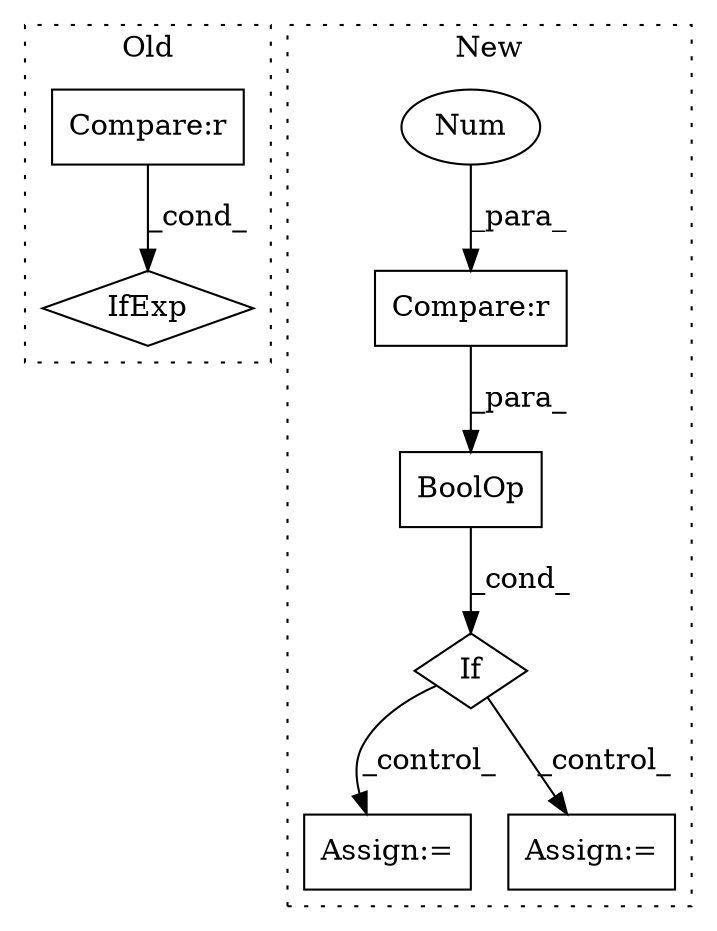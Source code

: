 digraph G {
subgraph cluster0 {
1 [label="IfExp" a="51" s="11584,11614" l="4,6" shape="diamond"];
8 [label="Compare:r" a="40" s="11588" l="26" shape="box"];
label = "Old";
style="dotted";
}
subgraph cluster1 {
2 [label="BoolOp" a="72" s="11549" l="55" shape="box"];
3 [label="If" a="96" s="11546" l="3" shape="diamond"];
4 [label="Assign:=" a="68" s="11631" l="3" shape="box"];
5 [label="Compare:r" a="40" s="11581" l="23" shape="box"];
6 [label="Assign:=" a="68" s="11706" l="3" shape="box"];
7 [label="Num" a="76" s="11602" l="2" shape="ellipse"];
label = "New";
style="dotted";
}
2 -> 3 [label="_cond_"];
3 -> 6 [label="_control_"];
3 -> 4 [label="_control_"];
5 -> 2 [label="_para_"];
7 -> 5 [label="_para_"];
8 -> 1 [label="_cond_"];
}